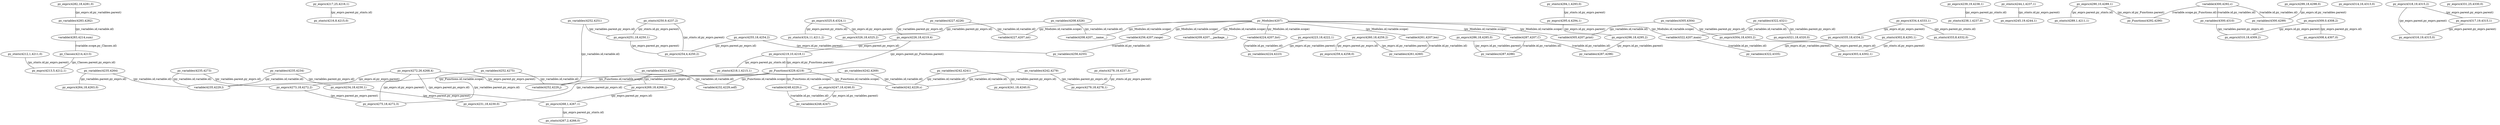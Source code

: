 graph {
	1 [label="py_Classes(4214,4213)"]
	2 [label="py_exprs(4213,5,4212,1)"]
	3 [label="py_exprs(4217,25,4216,1)"]
	4 [label="py_exprs(4219,10,4218,1)"]
	5 [label="py_exprs(4223,18,4222,1)"]
	6 [label="py_exprs(4226,18,4219,4)"]
	7 [label="py_exprs(4231,18,4230,0)"]
	8 [label="py_exprs(4234,18,4230,1)"]
	9 [label="py_exprs(4239,19,4238,1)"]
	10 [label="py_exprs(4241,18,4240,0)"]
	11 [label="py_exprs(4245,19,4244,1)"]
	12 [label="py_exprs(4247,18,4246,0)"]
	13 [label="py_exprs(4251,18,4250,1)"]
	14 [label="py_exprs(4254,4,4250,2)"]
	15 [label="py_exprs(4255,18,4254,2)"]
	16 [label="py_exprs(4259,4,4258,0)"]
	17 [label="py_exprs(4260,18,4259,2)"]
	18 [label="py_exprs(4264,18,4263,0)"]
	19 [label="py_exprs(4268,1,4267,1)"]
	20 [label="py_exprs(4269,18,4268,2)"]
	21 [label="py_exprs(4272,26,4268,4)"]
	22 [label="py_exprs(4273,18,4272,2)"]
	23 [label="py_exprs(4275,18,4272,3)"]
	24 [label="py_exprs(4279,18,4278,1)"]
	25 [label="py_exprs(4282,18,4281,0)"]
	26 [label="py_exprs(4286,18,4285,0)"]
	27 [label="py_exprs(4290,10,4289,1)"]
	28 [label="py_exprs(4295,4,4294,1)"]
	29 [label="py_exprs(4296,18,4295,2)"]
	30 [label="py_exprs(4299,18,4298,0)"]
	31 [label="py_exprs(4303,4,4302,1)"]
	32 [label="py_exprs(4304,18,4303,2)"]
	33 [label="py_exprs(4308,4,4307,0)"]
	34 [label="py_exprs(4309,0,4308,2)"]
	35 [label="py_exprs(4310,18,4309,2)"]
	36 [label="py_exprs(4314,16,4313,0)"]
	37 [label="py_exprs(4316,19,4315,0)"]
	38 [label="py_exprs(4317,19,4315,1)"]
	39 [label="py_exprs(4318,19,4315,2)"]
	40 [label="py_exprs(4321,18,4320,0)"]
	41 [label="py_exprs(4325,6,4324,1)"]
	42 [label="py_exprs(4326,18,4325,2)"]
	43 [label="py_exprs(4331,25,4330,0)"]
	44 [label="py_exprs(4334,4,4333,1)"]
	45 [label="py_exprs(4335,18,4334,2)"]
	46 [label="py_Functions(4229,4219)"]
	47 [label="py_Functions(4292,4290)"]
	48 [label="py_Modules(4207)"]
	49 [label="py_stmts(4212,1,4211,0)"]
	50 [label="py_stmts(4216,8,4215,0)"]
	51 [label="py_stmts(4218,1,4215,1)"]
	52 [label="py_stmts(4238,1,4237,0)"]
	53 [label="py_stmts(4244,1,4237,1)"]
	54 [label="py_stmts(4250,9,4237,2)"]
	55 [label="py_stmts(4267,2,4266,0)"]
	56 [label="py_stmts(4278,18,4237,3)"]
	57 [label="py_stmts(4289,1,4211,1)"]
	58 [label="py_stmts(4294,1,4293,0)"]
	59 [label="py_stmts(4302,8,4293,1)"]
	60 [label="py_stmts(4324,11,4211,2)"]
	61 [label="py_stmts(4333,8,4332,0)"]
	62 [label="py_variables(4208,4326)"]
	63 [label="py_variables(4224,4223)"]
	64 [label="py_variables(4227,4226)"]
	65 [label="py_variables(4232,4231)"]
	66 [label="py_variables(4235,4234)"]
	67 [label="py_variables(4235,4264)"]
	68 [label="py_variables(4235,4273)"]
	69 [label="py_variables(4242,4241)"]
	70 [label="py_variables(4242,4269)"]
	71 [label="py_variables(4242,4279)"]
	72 [label="py_variables(4248,4247)"]
	73 [label="py_variables(4252,4251)"]
	74 [label="py_variables(4252,4275)"]
	75 [label="py_variables(4256,4255)"]
	76 [label="py_variables(4261,4260)"]
	77 [label="py_variables(4283,4282)"]
	78 [label="py_variables(4287,4286)"]
	79 [label="py_variables(4287,4296)"]
	80 [label="py_variables(4300,4299)"]
	81 [label="py_variables(4300,4310)"]
	82 [label="py_variables(4305,4304)"]
	83 [label="py_variables(4322,4321)"]
	84 [label="py_variables(4322,4335)"]
	85 [label="variable(4208,4207,__name__)"]
	86 [label="variable(4209,4207,__package__)"]
	87 [label="variable(4224,4207,list)"]
	88 [label="variable(4227,4207,int)"]
	89 [label="variable(4232,4229,self)"]
	90 [label="variable(4235,4229,l)"]
	91 [label="variable(4242,4229,s)"]
	92 [label="variable(4248,4229,i)"]
	93 [label="variable(4252,4229,j)"]
	94 [label="variable(4256,4207,range)"]
	95 [label="variable(4261,4207,len)"]
	96 [label="variable(4283,4214,sum)"]
	97 [label="variable(4287,4207,C)"]
	98 [label="variable(4300,4292,c)"]
	99 [label="variable(4305,4207,print)"]
	100 [label="variable(4322,4207,main)"]
	96 -- 1 [label="(variable.scope,py_Classes.id)"]
	1 -- 2 [label="(py_Classes.parent,py_exprs.id)"]
	49 -- 2 [label="(py_stmts.id,py_exprs.parent)"]
	3 -- 50 [label="(py_exprs.parent,py_stmts.id)"]
	6 -- 4 [label="(py_exprs.parent,py_exprs.id)"]
	6 -- 46 [label="(py_exprs.parent,py_Functions.parent)"]
	4 -- 46 [label="(py_exprs.id,py_Functions.parent)"]
	4 -- 51 [label="(py_exprs.parent,py_stmts.id)"]
	5 -- 63 [label="(py_exprs.id,py_variables.parent)"]
	64 -- 6 [label="(py_variables.parent,py_exprs.id)"]
	65 -- 7 [label="(py_variables.parent,py_exprs.id)"]
	8 -- 7 [label="(py_exprs.parent,py_exprs.parent)"]
	66 -- 8 [label="(py_variables.parent,py_exprs.id)"]
	9 -- 52 [label="(py_exprs.parent,py_stmts.id)"]
	69 -- 10 [label="(py_variables.parent,py_exprs.id)"]
	53 -- 11 [label="(py_stmts.id,py_exprs.parent)"]
	12 -- 72 [label="(py_exprs.id,py_variables.parent)"]
	73 -- 13 [label="(py_variables.parent,py_exprs.id)"]
	54 -- 13 [label="(py_stmts.id,py_exprs.parent)"]
	54 -- 14 [label="(py_stmts.id,py_exprs.parent)"]
	13 -- 14 [label="(py_exprs.parent,py_exprs.parent)"]
	15 -- 14 [label="(py_exprs.parent,py_exprs.id)"]
	15 -- 75 [label="(py_exprs.id,py_variables.parent)"]
	17 -- 16 [label="(py_exprs.parent,py_exprs.id)"]
	17 -- 76 [label="(py_exprs.id,py_variables.parent)"]
	67 -- 18 [label="(py_variables.parent,py_exprs.id)"]
	21 -- 20 [label="(py_exprs.parent,py_exprs.parent)"]
	21 -- 19 [label="(py_exprs.parent,py_exprs.id)"]
	20 -- 19 [label="(py_exprs.parent,py_exprs.id)"]
	19 -- 55 [label="(py_exprs.parent,py_stmts.id)"]
	70 -- 20 [label="(py_variables.parent,py_exprs.id)"]
	21 -- 22 [label="(py_exprs.id,py_exprs.parent)"]
	21 -- 23 [label="(py_exprs.id,py_exprs.parent)"]
	22 -- 23 [label="(py_exprs.parent,py_exprs.parent)"]
	68 -- 22 [label="(py_variables.parent,py_exprs.id)"]
	74 -- 23 [label="(py_variables.parent,py_exprs.id)"]
	71 -- 24 [label="(py_variables.parent,py_exprs.id)"]
	56 -- 24 [label="(py_stmts.id,py_exprs.parent)"]
	25 -- 77 [label="(py_exprs.id,py_variables.parent)"]
	26 -- 78 [label="(py_exprs.id,py_variables.parent)"]
	27 -- 47 [label="(py_exprs.id,py_Functions.parent)"]
	27 -- 57 [label="(py_exprs.parent,py_stmts.id)"]
	28 -- 29 [label="(py_exprs.id,py_exprs.parent)"]
	58 -- 28 [label="(py_stmts.id,py_exprs.parent)"]
	29 -- 79 [label="(py_exprs.id,py_variables.parent)"]
	30 -- 80 [label="(py_exprs.id,py_variables.parent)"]
	32 -- 31 [label="(py_exprs.parent,py_exprs.id)"]
	59 -- 31 [label="(py_stmts.id,py_exprs.parent)"]
	82 -- 32 [label="(py_variables.parent,py_exprs.id)"]
	34 -- 33 [label="(py_exprs.parent,py_exprs.id)"]
	34 -- 35 [label="(py_exprs.id,py_exprs.parent)"]
	81 -- 35 [label="(py_variables.parent,py_exprs.id)"]
	39 -- 38 [label="(py_exprs.parent,py_exprs.parent)"]
	39 -- 37 [label="(py_exprs.parent,py_exprs.parent)"]
	38 -- 37 [label="(py_exprs.parent,py_exprs.parent)"]
	83 -- 40 [label="(py_variables.parent,py_exprs.id)"]
	41 -- 42 [label="(py_exprs.id,py_exprs.parent)"]
	41 -- 60 [label="(py_exprs.parent,py_stmts.id)"]
	62 -- 42 [label="(py_variables.parent,py_exprs.id)"]
	44 -- 45 [label="(py_exprs.id,py_exprs.parent)"]
	44 -- 61 [label="(py_exprs.parent,py_stmts.id)"]
	45 -- 84 [label="(py_exprs.id,py_variables.parent)"]
	46 -- 93 [label="(py_Functions.id,variable.scope)"]
	46 -- 89 [label="(py_Functions.id,variable.scope)"]
	46 -- 92 [label="(py_Functions.id,variable.scope)"]
	46 -- 91 [label="(py_Functions.id,variable.scope)"]
	46 -- 90 [label="(py_Functions.id,variable.scope)"]
	98 -- 47 [label="(variable.scope,py_Functions.id)"]
	48 -- 86 [label="(py_Modules.id,variable.scope)"]
	48 -- 85 [label="(py_Modules.id,variable.scope)"]
	48 -- 94 [label="(py_Modules.id,variable.scope)"]
	48 -- 99 [label="(py_Modules.id,variable.scope)"]
	48 -- 100 [label="(py_Modules.id,variable.scope)"]
	48 -- 97 [label="(py_Modules.id,variable.scope)"]
	48 -- 95 [label="(py_Modules.id,variable.scope)"]
	48 -- 88 [label="(py_Modules.id,variable.scope)"]
	48 -- 87 [label="(py_Modules.id,variable.scope)"]
	62 -- 85 [label="(py_variables.id,variable.id)"]
	87 -- 63 [label="(variable.id,py_variables.id)"]
	64 -- 88 [label="(py_variables.id,variable.id)"]
	65 -- 89 [label="(py_variables.id,variable.id)"]
	68 -- 90 [label="(py_variables.id,variable.id)"]
	66 -- 90 [label="(py_variables.id,variable.id)"]
	67 -- 90 [label="(py_variables.id,variable.id)"]
	70 -- 91 [label="(py_variables.id,variable.id)"]
	69 -- 91 [label="(py_variables.id,variable.id)"]
	71 -- 91 [label="(py_variables.id,variable.id)"]
	92 -- 72 [label="(variable.id,py_variables.id)"]
	73 -- 93 [label="(py_variables.id,variable.id)"]
	74 -- 93 [label="(py_variables.id,variable.id)"]
	94 -- 75 [label="(variable.id,py_variables.id)"]
	95 -- 76 [label="(variable.id,py_variables.id)"]
	77 -- 96 [label="(py_variables.id,variable.id)"]
	97 -- 78 [label="(variable.id,py_variables.id)"]
	97 -- 79 [label="(variable.id,py_variables.id)"]
	98 -- 81 [label="(variable.id,py_variables.id)"]
	98 -- 80 [label="(variable.id,py_variables.id)"]
	82 -- 99 [label="(py_variables.id,variable.id)"]
	83 -- 100 [label="(py_variables.id,variable.id)"]
	100 -- 84 [label="(variable.id,py_variables.id)"]
}